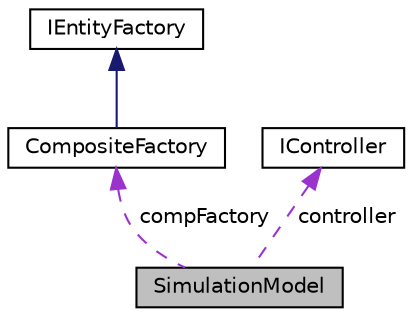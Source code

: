 digraph "SimulationModel"
{
 // LATEX_PDF_SIZE
  edge [fontname="Helvetica",fontsize="10",labelfontname="Helvetica",labelfontsize="10"];
  node [fontname="Helvetica",fontsize="10",shape=record];
  Node1 [label="SimulationModel",height=0.2,width=0.4,color="black", fillcolor="grey75", style="filled", fontcolor="black",tooltip="Simulation Model handling the transit simulation. The model can communicate with the controller."];
  Node2 -> Node1 [dir="back",color="darkorchid3",fontsize="10",style="dashed",label=" compFactory" ,fontname="Helvetica"];
  Node2 [label="CompositeFactory",height=0.2,width=0.4,color="black", fillcolor="white", style="filled",URL="$classCompositeFactory.html",tooltip="Composite factory class, holds different factories to call from."];
  Node3 -> Node2 [dir="back",color="midnightblue",fontsize="10",style="solid",fontname="Helvetica"];
  Node3 [label="IEntityFactory",height=0.2,width=0.4,color="black", fillcolor="white", style="filled",URL="$classIEntityFactory.html",tooltip="A class for factory classes to inherit from."];
  Node4 -> Node1 [dir="back",color="darkorchid3",fontsize="10",style="dashed",label=" controller" ,fontname="Helvetica"];
  Node4 [label="IController",height=0.2,width=0.4,color="black", fillcolor="white", style="filled",URL="$classIController.html",tooltip="Abstract controller class used in the Transit Service. Uses the Model View Controller Pattern."];
}
